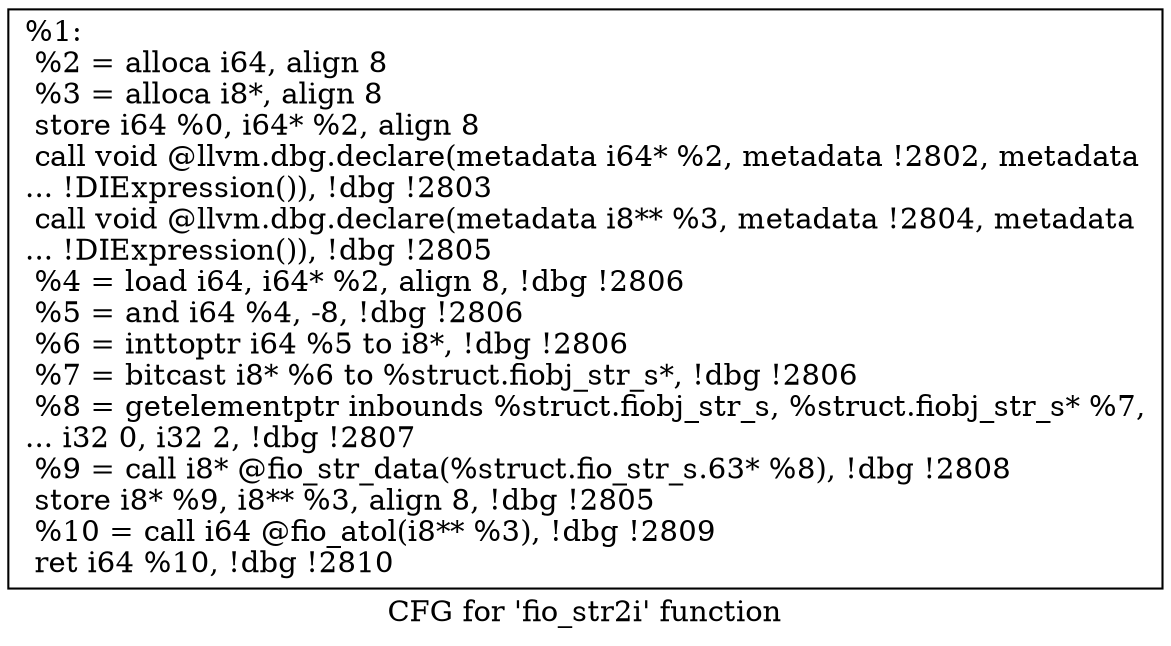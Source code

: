 digraph "CFG for 'fio_str2i' function" {
	label="CFG for 'fio_str2i' function";

	Node0x55685202e950 [shape=record,label="{%1:\l  %2 = alloca i64, align 8\l  %3 = alloca i8*, align 8\l  store i64 %0, i64* %2, align 8\l  call void @llvm.dbg.declare(metadata i64* %2, metadata !2802, metadata\l... !DIExpression()), !dbg !2803\l  call void @llvm.dbg.declare(metadata i8** %3, metadata !2804, metadata\l... !DIExpression()), !dbg !2805\l  %4 = load i64, i64* %2, align 8, !dbg !2806\l  %5 = and i64 %4, -8, !dbg !2806\l  %6 = inttoptr i64 %5 to i8*, !dbg !2806\l  %7 = bitcast i8* %6 to %struct.fiobj_str_s*, !dbg !2806\l  %8 = getelementptr inbounds %struct.fiobj_str_s, %struct.fiobj_str_s* %7,\l... i32 0, i32 2, !dbg !2807\l  %9 = call i8* @fio_str_data(%struct.fio_str_s.63* %8), !dbg !2808\l  store i8* %9, i8** %3, align 8, !dbg !2805\l  %10 = call i64 @fio_atol(i8** %3), !dbg !2809\l  ret i64 %10, !dbg !2810\l}"];
}
